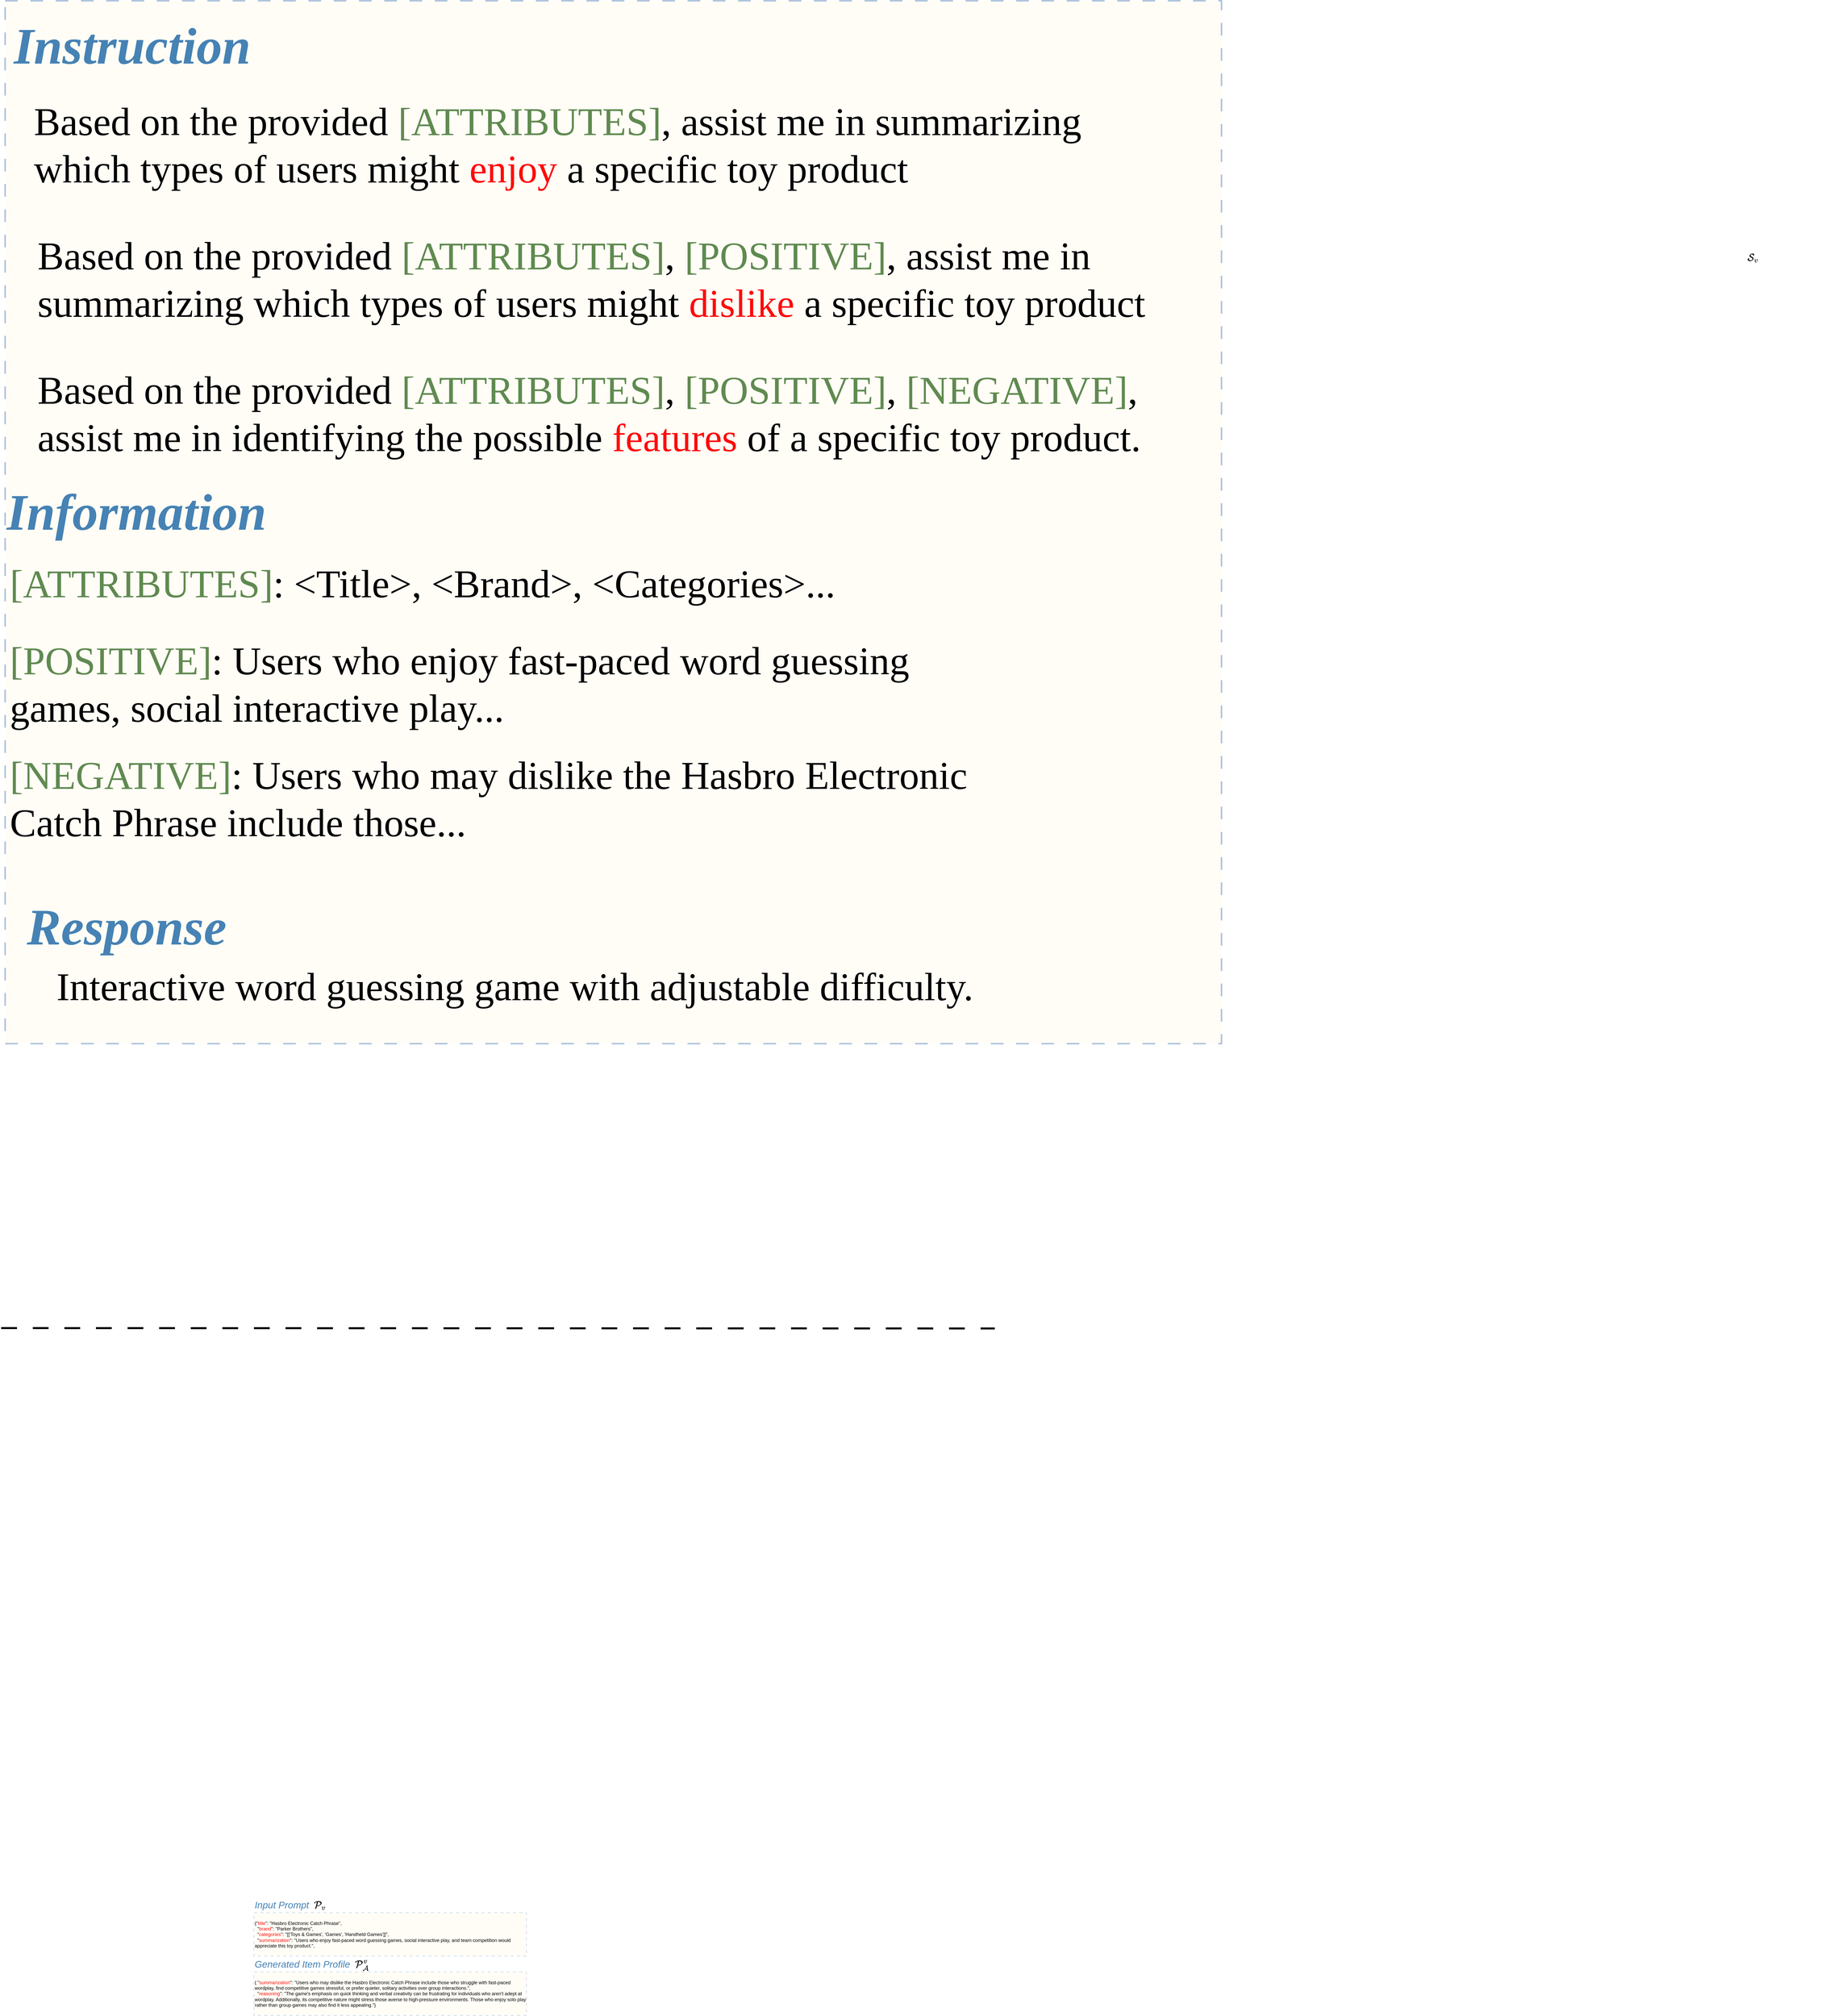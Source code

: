 <mxfile version="27.0.6">
  <diagram name="第 1 页" id="fkqNxUABCfVv3Co3ChzE">
    <mxGraphModel dx="10735" dy="8029" grid="1" gridSize="10" guides="1" tooltips="1" connect="1" arrows="1" fold="1" page="1" pageScale="1" pageWidth="827" pageHeight="1169" math="1" shadow="0">
      <root>
        <mxCell id="0" />
        <mxCell id="1" parent="0" />
        <mxCell id="7nGSpBxhCRrjDGXLMfjQ-1" value="&lt;div style=&quot;forced-color-adjust: none;&quot;&gt;&lt;br&gt;&lt;/div&gt;" style="rounded=0;whiteSpace=wrap;html=1;fillColor=#FFFDF6;strokeColor=#B0C4DE;dashed=1;dashPattern=8 8;align=left;fontSize=80;strokeWidth=4;" parent="1" vertex="1">
          <mxGeometry x="-4160" y="-460" width="3080" height="2640" as="geometry" />
        </mxCell>
        <mxCell id="7nGSpBxhCRrjDGXLMfjQ-4" value="&lt;p style=&quot;language:zh-CN;margin-top:0pt;margin-bottom:0pt;margin-left:0in;&lt;br/&gt;text-align:left;direction:ltr;unicode-bidi:embed;mso-line-break-override:none;&lt;br/&gt;word-break:normal;punctuation-wrap:hanging&quot;&gt;&lt;span style=&quot;color: steelblue; font-weight: bold; font-style: italic;&quot;&gt;Instruction&lt;/span&gt;&lt;/p&gt;" style="text;whiteSpace=wrap;html=1;fontSize=130;fontFamily=Times New Roman;" parent="1" vertex="1">
          <mxGeometry x="-4140" y="-430" width="650" height="150" as="geometry" />
        </mxCell>
        <mxCell id="7nGSpBxhCRrjDGXLMfjQ-8" value="&lt;p style=&quot;language:zh-CN;margin-top:0pt;margin-bottom:0pt;margin-left:0in;&lt;br/&gt;text-align:left;direction:ltr;unicode-bidi:embed;mso-line-break-override:none;&lt;br/&gt;word-break:normal;punctuation-wrap:hanging&quot;&gt;$$\mathcal{S_v}$$&lt;/p&gt;" style="text;whiteSpace=wrap;html=1;fontSize=22;" parent="1" vertex="1">
          <mxGeometry x="250" y="150" width="110" height="40" as="geometry" />
        </mxCell>
        <mxCell id="7nGSpBxhCRrjDGXLMfjQ-9" value="&lt;div&gt;{&quot;&lt;font style=&quot;color: rgb(255, 9, 9);&quot;&gt;title&lt;/font&gt;&quot;: &quot;Hasbro Electronic Catch Phrase&quot;,&lt;/div&gt;&lt;div&gt;&amp;nbsp; &quot;&lt;font style=&quot;color: rgb(255, 9, 9);&quot;&gt;brand&lt;/font&gt;&quot;: &quot;Parker Brothers&quot;,&lt;/div&gt;&lt;div&gt;&amp;nbsp; &quot;&lt;font style=&quot;color: rgb(255, 9, 9);&quot;&gt;categories&lt;/font&gt;&quot;: &quot;[[&#39;Toys &amp;amp; Games&#39;, &#39;Games&#39;, &#39;Handheld Games&#39;]]&quot;,&lt;/div&gt;&lt;div&gt;&amp;nbsp; &quot;&lt;span&gt;&lt;font style=&quot;color: rgb(255, 9, 9);&quot;&gt;summarization&lt;/font&gt;&lt;/span&gt;&quot;: &quot;Users who enjoy fast-paced word guessing games, social interactive play, and team competition would appreciate this toy product.&quot;,&lt;/div&gt;" style="rounded=0;whiteSpace=wrap;html=1;fillColor=#FFFDF6;strokeColor=#B0C4DE;dashed=1;dashPattern=8 8;align=left;fontSize=12;" parent="1" vertex="1">
          <mxGeometry x="-3530" y="4380" width="690" height="110" as="geometry" />
        </mxCell>
        <mxCell id="7nGSpBxhCRrjDGXLMfjQ-10" value="&lt;p style=&quot;language:zh-CN;margin-top:0pt;margin-bottom:0pt;margin-left:0in;&#xa;text-align:left;direction:ltr;unicode-bidi:embed;mso-line-break-override:none;&#xa;word-break:normal;punctuation-wrap:hanging&quot;&gt;&lt;span style=&quot;font-size:18.0pt;&#xa;font-family:&amp;quot;Times New Roman&amp;quot;;mso-ascii-font-family:&amp;quot;Times New Roman&amp;quot;;&#xa;mso-fareast-font-family:等线;mso-bidi-font-family:&amp;quot;Times New Roman&amp;quot;;mso-fareast-theme-font:&#xa;minor-fareast;color:steelblue;mso-font-kerning:12.0pt;language:en-US;&#xa;font-weight:bold;font-style:italic;mso-style-textfill-type:solid;mso-style-textfill-fill-color:&#xa;steelblue;mso-style-textfill-fill-alpha:100.0%&quot;&gt;Input Prompt&lt;/span&gt;&lt;/p&gt;" style="text;whiteSpace=wrap;html=1;" parent="1" vertex="1">
          <mxGeometry x="-3530" y="4340" width="170" height="50" as="geometry" />
        </mxCell>
        <mxCell id="7nGSpBxhCRrjDGXLMfjQ-11" value="&lt;p style=&quot;language:zh-CN;margin-top:0pt;margin-bottom:0pt;margin-left:0in;&lt;br/&gt;text-align:left;direction:ltr;unicode-bidi:embed;mso-line-break-override:none;&lt;br/&gt;word-break:normal;punctuation-wrap:hanging&quot;&gt;$$\mathcal{P_v}$$&lt;/p&gt;" style="text;whiteSpace=wrap;html=1;fontSize=22;" parent="1" vertex="1">
          <mxGeometry x="-3380" y="4320" width="110" height="40" as="geometry" />
        </mxCell>
        <mxCell id="7nGSpBxhCRrjDGXLMfjQ-12" value="&lt;div&gt;{ &quot;&lt;font style=&quot;color: rgb(255, 9, 9);&quot;&gt;summarization&lt;/font&gt;&quot;: &quot;Users who may dislike the Hasbro Electronic Catch Phrase include those who struggle with fast-paced wordplay, find competitive games stressful, or prefer quieter, solitary activities over group interactions.&quot;,&lt;/div&gt;&lt;div&gt;&amp;nbsp; &quot;&lt;font style=&quot;color: rgb(255, 9, 9);&quot;&gt;reasoning&lt;/font&gt;&quot;: &quot;The game&#39;s emphasis on quick thinking and verbal creativity can be frustrating for individuals who aren&#39;t adept at wordplay. Additionally, its competitive nature might stress those averse to high-pressure environments. Those who enjoy solo play rather than group games may also find it less appealing.&quot;&lt;span style=&quot;background-color: transparent; color: light-dark(rgb(0, 0, 0), rgb(255, 255, 255));&quot;&gt;}&lt;/span&gt;&lt;/div&gt;" style="rounded=0;whiteSpace=wrap;html=1;fillColor=#FFFDF6;strokeColor=#B0C4DE;dashed=1;dashPattern=8 8;align=left;fontSize=12;" parent="1" vertex="1">
          <mxGeometry x="-3530" y="4530" width="690" height="110" as="geometry" />
        </mxCell>
        <mxCell id="7nGSpBxhCRrjDGXLMfjQ-14" value="&lt;p style=&quot;language:zh-CN;margin-top:0pt;margin-bottom:0pt;margin-left:0in;&#xa;text-align:left;direction:ltr;unicode-bidi:embed;mso-line-break-override:none;&#xa;word-break:normal;punctuation-wrap:hanging&quot;&gt;&lt;span style=&quot;font-size:18.0pt;&#xa;font-family:&amp;quot;Times New Roman&amp;quot;;mso-ascii-font-family:&amp;quot;Times New Roman&amp;quot;;&#xa;mso-fareast-font-family:等线;mso-bidi-font-family:&amp;quot;Times New Roman&amp;quot;;mso-fareast-theme-font:&#xa;minor-fareast;color:steelblue;mso-font-kerning:12.0pt;language:en-US;&#xa;font-weight:bold;font-style:italic;mso-style-textfill-type:solid;mso-style-textfill-fill-color:&#xa;steelblue;mso-style-textfill-fill-alpha:100.0%&quot;&gt;Generated Item Profile&lt;/span&gt;&lt;/p&gt;" style="text;whiteSpace=wrap;html=1;" parent="1" vertex="1">
          <mxGeometry x="-3530" y="4490" width="260" height="50" as="geometry" />
        </mxCell>
        <mxCell id="7nGSpBxhCRrjDGXLMfjQ-15" value="&lt;p style=&quot;language:zh-CN;margin-top:0pt;margin-bottom:0pt;margin-left:0in;&lt;br/&gt;text-align:left;direction:ltr;unicode-bidi:embed;mso-line-break-override:none;&lt;br/&gt;word-break:normal;punctuation-wrap:hanging&quot;&gt;$$\mathcal{P^v_A}$$&lt;/p&gt;" style="text;whiteSpace=wrap;html=1;fontSize=22;" parent="1" vertex="1">
          <mxGeometry x="-3276" y="4470" width="110" height="40" as="geometry" />
        </mxCell>
        <mxCell id="6pL756XeNf9yhzUzsJCO-4" value="&lt;div&gt;Based on the provided&lt;font&gt;&lt;font style=&quot;color: rgb(68, 99, 59);&quot;&gt;&amp;nbsp;&lt;/font&gt;&lt;/font&gt;&lt;span style=&quot;color: rgb(96, 138, 80);&quot;&gt;[ATTRIBUTES]&lt;/span&gt;&lt;span style=&quot;background-color: transparent; color: light-dark(rgb(0, 0, 0), rgb(255, 255, 255));&quot;&gt;,&amp;nbsp;&lt;/span&gt;&lt;span style=&quot;background-color: transparent;&quot;&gt;assist me in summarizing which types of users might &lt;font style=&quot;color: rgb(255, 9, 9);&quot;&gt;enjoy&lt;/font&gt; a specific toy product&lt;/span&gt;&lt;/div&gt;&lt;div&gt;&lt;span style=&quot;background-color: transparent; color: light-dark(rgb(0, 0, 0), rgb(255, 255, 255));&quot;&gt;&lt;br&gt;&lt;/span&gt;&lt;/div&gt;&lt;div&gt;&lt;br style=&quot;font-family: Helvetica;&quot;&gt;&lt;/div&gt;" style="text;whiteSpace=wrap;html=1;fontSize=100;fontFamily=Times New Roman;" vertex="1" parent="1">
          <mxGeometry x="-4089.5" y="-220" width="2698" height="390" as="geometry" />
        </mxCell>
        <mxCell id="6pL756XeNf9yhzUzsJCO-6" value="&lt;font style=&quot;color: rgb(96, 138, 80);&quot;&gt;[POSITIVE]&lt;/font&gt;&lt;font&gt;:&amp;nbsp;&lt;/font&gt;&lt;span style=&quot;background-color: transparent; color: light-dark(rgb(0, 0, 0), rgb(255, 255, 255));&quot;&gt;Users who enjoy fast-paced word guessing games, social interactive play...&lt;/span&gt;&lt;div&gt;&lt;br&gt;&lt;/div&gt;" style="text;whiteSpace=wrap;html=1;fontSize=100;fontFamily=Times New Roman;" vertex="1" parent="1">
          <mxGeometry x="-4150.5" y="1145" width="2420" height="290" as="geometry" />
        </mxCell>
        <mxCell id="6pL756XeNf9yhzUzsJCO-9" value="&lt;font style=&quot;color: rgb(96, 138, 80);&quot;&gt;[NEGATIVE]&lt;/font&gt;&lt;font&gt;:&amp;nbsp;&lt;/font&gt;&lt;span style=&quot;background-color: transparent;&quot;&gt;Users who may dislike the Hasbro Electronic Catch Phrase include those...&lt;/span&gt;&lt;div&gt;&lt;br&gt;&lt;div&gt;&lt;br&gt;&lt;/div&gt;&lt;/div&gt;" style="text;whiteSpace=wrap;html=1;fontSize=100;fontFamily=Times New Roman;" vertex="1" parent="1">
          <mxGeometry x="-4150.5" y="1435" width="2520" height="290" as="geometry" />
        </mxCell>
        <mxCell id="6pL756XeNf9yhzUzsJCO-11" value="&lt;p style=&quot;language:zh-CN;margin-top:0pt;margin-bottom:0pt;margin-left:0in;&lt;br/&gt;text-align:left;direction:ltr;unicode-bidi:embed;mso-line-break-override:none;&lt;br/&gt;word-break:normal;punctuation-wrap:hanging&quot;&gt;&lt;font color=&quot;#4682b4&quot;&gt;&lt;b&gt;&lt;i&gt;Response&lt;/i&gt;&lt;/b&gt;&lt;/font&gt;&lt;/p&gt;" style="text;whiteSpace=wrap;html=1;fontSize=130;fontFamily=Times New Roman;" vertex="1" parent="1">
          <mxGeometry x="-4107.5" y="1800" width="540" height="150" as="geometry" />
        </mxCell>
        <mxCell id="6pL756XeNf9yhzUzsJCO-12" value="&lt;div&gt;Interactive word guessing game with adjustable difficulty.&lt;/div&gt;" style="text;whiteSpace=wrap;html=1;fontSize=100;fontFamily=Times New Roman;" vertex="1" parent="1">
          <mxGeometry x="-4032.5" y="1970" width="2420" height="181" as="geometry" />
        </mxCell>
        <mxCell id="6pL756XeNf9yhzUzsJCO-13" value="&lt;font style=&quot;color: rgb(96, 138, 80);&quot;&gt;[ATTRIBUTES]&lt;/font&gt;&lt;font&gt;: &amp;lt;Title&amp;gt;, &amp;lt;Brand&amp;gt;, &amp;lt;Categories&amp;gt;...&lt;/font&gt;&lt;div&gt;&lt;br&gt;&lt;/div&gt;" style="text;whiteSpace=wrap;html=1;fontSize=100;fontFamily=Times New Roman;" vertex="1" parent="1">
          <mxGeometry x="-4150.5" y="950" width="2150" height="170" as="geometry" />
        </mxCell>
        <mxCell id="6pL756XeNf9yhzUzsJCO-15" value="" style="endArrow=none;html=1;rounded=0;exitX=0;exitY=0.75;exitDx=0;exitDy=0;strokeWidth=5;dashed=1;dashPattern=8 8;" edge="1" parent="1">
          <mxGeometry width="50" height="50" relative="1" as="geometry">
            <mxPoint x="-4170" y="2900" as="sourcePoint" />
            <mxPoint x="-1654" y="2901" as="targetPoint" />
          </mxGeometry>
        </mxCell>
        <mxCell id="6pL756XeNf9yhzUzsJCO-18" value="&lt;p style=&quot;language:zh-CN;margin-top:0pt;margin-bottom:0pt;margin-left:0in;&lt;br/&gt;text-align:left;direction:ltr;unicode-bidi:embed;mso-line-break-override:none;&lt;br/&gt;word-break:normal;punctuation-wrap:hanging&quot;&gt;&lt;font color=&quot;#4682b4&quot;&gt;&lt;b&gt;&lt;i&gt;Information&lt;/i&gt;&lt;/b&gt;&lt;/font&gt;&lt;/p&gt;" style="text;whiteSpace=wrap;html=1;fontSize=130;fontFamily=Times New Roman;" vertex="1" parent="1">
          <mxGeometry x="-4158" y="750" width="747.5" height="150" as="geometry" />
        </mxCell>
        <mxCell id="6pL756XeNf9yhzUzsJCO-19" value="&lt;div&gt;Based on the provided&lt;font&gt;&lt;font style=&quot;color: rgb(68, 99, 59);&quot;&gt;&amp;nbsp;&lt;/font&gt;&lt;/font&gt;&lt;span style=&quot;color: rgb(96, 138, 80);&quot;&gt;[ATTRIBUTES]&lt;/span&gt;&lt;span style=&quot;background-color: transparent; color: light-dark(rgb(0, 0, 0), rgb(255, 255, 255));&quot;&gt;,&amp;nbsp;&lt;/span&gt;&lt;span style=&quot;color: rgb(96, 138, 80); background-color: transparent;&quot;&gt;[POSITIVE]&lt;/span&gt;&lt;span style=&quot;background-color: transparent; color: light-dark(rgb(0, 0, 0), rgb(255, 255, 255));&quot;&gt;,&lt;/span&gt;&lt;span style=&quot;background-color: transparent; color: light-dark(rgb(0, 0, 0), rgb(255, 255, 255));&quot;&gt;&amp;nbsp;&lt;/span&gt;&lt;span style=&quot;color: rgb(96, 138, 80); background-color: transparent;&quot;&gt;[NEGATIVE]&lt;/span&gt;&lt;span style=&quot;background-color: transparent; color: light-dark(rgb(0, 0, 0), rgb(255, 255, 255));&quot;&gt;,&amp;nbsp;&lt;/span&gt;&lt;/div&gt;&lt;div&gt;&lt;span style=&quot;background-color: transparent; color: light-dark(rgb(0, 0, 0), rgb(255, 255, 255));&quot;&gt;assist me in identifying the possible&amp;nbsp;&lt;/span&gt;&lt;font style=&quot;background-color: transparent; color: rgb(255, 9, 9);&quot;&gt;features&lt;/font&gt;&lt;span style=&quot;background-color: transparent; color: light-dark(rgb(0, 0, 0), rgb(255, 255, 255));&quot;&gt;&amp;nbsp;of a specific toy product.&lt;/span&gt;&lt;/div&gt;&lt;div&gt;&lt;br style=&quot;font-family: Helvetica;&quot;&gt;&lt;/div&gt;" style="text;whiteSpace=wrap;html=1;fontSize=100;fontFamily=Times New Roman;" vertex="1" parent="1">
          <mxGeometry x="-4079.75" y="460" width="2980.5" height="280" as="geometry" />
        </mxCell>
        <mxCell id="6pL756XeNf9yhzUzsJCO-20" value="&lt;div&gt;Based on the provided&lt;font&gt;&lt;font style=&quot;color: rgb(68, 99, 59);&quot;&gt;&amp;nbsp;&lt;/font&gt;&lt;/font&gt;&lt;span style=&quot;color: rgb(96, 138, 80);&quot;&gt;[ATTRIBUTES]&lt;/span&gt;&lt;span style=&quot;background-color: transparent; color: light-dark(rgb(0, 0, 0), rgb(255, 255, 255));&quot;&gt;,&amp;nbsp;&lt;/span&gt;&lt;span style=&quot;color: rgb(96, 138, 80); background-color: transparent;&quot;&gt;[POSITIVE]&lt;/span&gt;&lt;span style=&quot;background-color: transparent; color: light-dark(rgb(0, 0, 0), rgb(255, 255, 255));&quot;&gt;,&amp;nbsp;&lt;/span&gt;&lt;span style=&quot;background-color: transparent; color: light-dark(rgb(0, 0, 0), rgb(255, 255, 255));&quot;&gt;assist me in summarizing&amp;nbsp;&lt;/span&gt;&lt;span style=&quot;background-color: transparent; color: light-dark(rgb(0, 0, 0), rgb(255, 255, 255));&quot;&gt;which types of users might &lt;/span&gt;&lt;span&gt;&lt;font style=&quot;color: light-dark(rgb(255, 9, 9), rgb(255, 255, 255));&quot;&gt;dislike&lt;/font&gt;&lt;/span&gt;&lt;span style=&quot;background-color: transparent; color: light-dark(rgb(0, 0, 0), rgb(255, 255, 255));&quot;&gt; a specific toy product&lt;/span&gt;&lt;/div&gt;&lt;div&gt;&lt;br&gt;&lt;/div&gt;&lt;div&gt;&lt;br style=&quot;font-family: Helvetica;&quot;&gt;&lt;/div&gt;" style="text;whiteSpace=wrap;html=1;fontSize=100;fontFamily=Times New Roman;" vertex="1" parent="1">
          <mxGeometry x="-4079.75" y="120" width="2820" height="280" as="geometry" />
        </mxCell>
      </root>
    </mxGraphModel>
  </diagram>
</mxfile>
